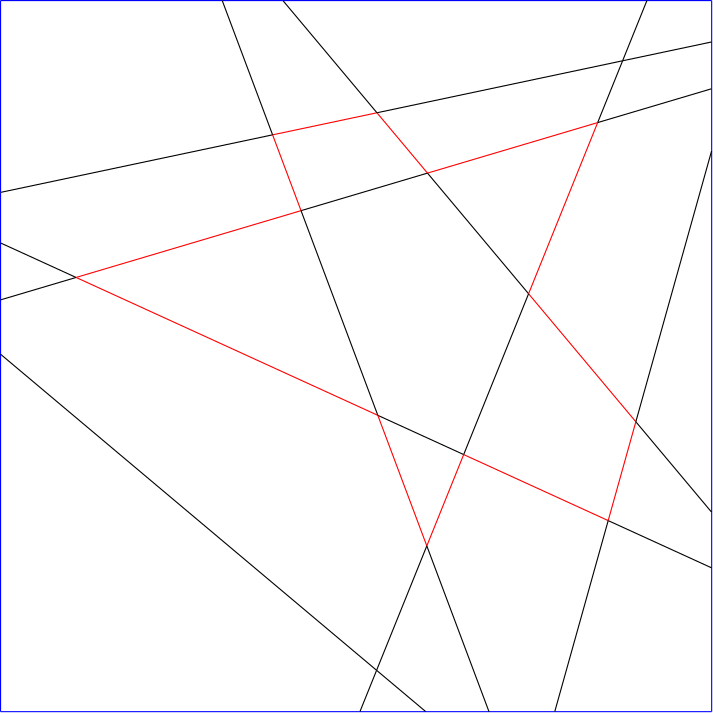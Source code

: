<?xml version="1.0"?>
<!DOCTYPE ipe SYSTEM "ipe.dtd">
<ipe version="70206" creator="Ipe 7.2.7">
<info created="D:20200620105245" modified="D:20200620112724"/>
<ipestyle name="basic">
<symbol name="arrow/arc(spx)">
<path stroke="sym-stroke" fill="sym-stroke" pen="sym-pen">
0 0 m
-1 0.333 l
-1 -0.333 l
h
</path>
</symbol>
<symbol name="arrow/farc(spx)">
<path stroke="sym-stroke" fill="white" pen="sym-pen">
0 0 m
-1 0.333 l
-1 -0.333 l
h
</path>
</symbol>
<symbol name="arrow/ptarc(spx)">
<path stroke="sym-stroke" fill="sym-stroke" pen="sym-pen">
0 0 m
-1 0.333 l
-0.8 0 l
-1 -0.333 l
h
</path>
</symbol>
<symbol name="arrow/fptarc(spx)">
<path stroke="sym-stroke" fill="white" pen="sym-pen">
0 0 m
-1 0.333 l
-0.8 0 l
-1 -0.333 l
h
</path>
</symbol>
<symbol name="mark/circle(sx)" transformations="translations">
<path fill="sym-stroke">
0.6 0 0 0.6 0 0 e
0.4 0 0 0.4 0 0 e
</path>
</symbol>
<symbol name="mark/disk(sx)" transformations="translations">
<path fill="sym-stroke">
0.6 0 0 0.6 0 0 e
</path>
</symbol>
<symbol name="mark/fdisk(sfx)" transformations="translations">
<group>
<path fill="sym-fill">
0.5 0 0 0.5 0 0 e
</path>
<path fill="sym-stroke" fillrule="eofill">
0.6 0 0 0.6 0 0 e
0.4 0 0 0.4 0 0 e
</path>
</group>
</symbol>
<symbol name="mark/box(sx)" transformations="translations">
<path fill="sym-stroke" fillrule="eofill">
-0.6 -0.6 m
0.6 -0.6 l
0.6 0.6 l
-0.6 0.6 l
h
-0.4 -0.4 m
0.4 -0.4 l
0.4 0.4 l
-0.4 0.4 l
h
</path>
</symbol>
<symbol name="mark/square(sx)" transformations="translations">
<path fill="sym-stroke">
-0.6 -0.6 m
0.6 -0.6 l
0.6 0.6 l
-0.6 0.6 l
h
</path>
</symbol>
<symbol name="mark/fsquare(sfx)" transformations="translations">
<group>
<path fill="sym-fill">
-0.5 -0.5 m
0.5 -0.5 l
0.5 0.5 l
-0.5 0.5 l
h
</path>
<path fill="sym-stroke" fillrule="eofill">
-0.6 -0.6 m
0.6 -0.6 l
0.6 0.6 l
-0.6 0.6 l
h
-0.4 -0.4 m
0.4 -0.4 l
0.4 0.4 l
-0.4 0.4 l
h
</path>
</group>
</symbol>
<symbol name="mark/cross(sx)" transformations="translations">
<group>
<path fill="sym-stroke">
-0.43 -0.57 m
0.57 0.43 l
0.43 0.57 l
-0.57 -0.43 l
h
</path>
<path fill="sym-stroke">
-0.43 0.57 m
0.57 -0.43 l
0.43 -0.57 l
-0.57 0.43 l
h
</path>
</group>
</symbol>
<symbol name="arrow/fnormal(spx)">
<path stroke="sym-stroke" fill="white" pen="sym-pen">
0 0 m
-1 0.333 l
-1 -0.333 l
h
</path>
</symbol>
<symbol name="arrow/pointed(spx)">
<path stroke="sym-stroke" fill="sym-stroke" pen="sym-pen">
0 0 m
-1 0.333 l
-0.8 0 l
-1 -0.333 l
h
</path>
</symbol>
<symbol name="arrow/fpointed(spx)">
<path stroke="sym-stroke" fill="white" pen="sym-pen">
0 0 m
-1 0.333 l
-0.8 0 l
-1 -0.333 l
h
</path>
</symbol>
<symbol name="arrow/linear(spx)">
<path stroke="sym-stroke" pen="sym-pen">
-1 0.333 m
0 0 l
-1 -0.333 l
</path>
</symbol>
<symbol name="arrow/fdouble(spx)">
<path stroke="sym-stroke" fill="white" pen="sym-pen">
0 0 m
-1 0.333 l
-1 -0.333 l
h
-1 0 m
-2 0.333 l
-2 -0.333 l
h
</path>
</symbol>
<symbol name="arrow/double(spx)">
<path stroke="sym-stroke" fill="sym-stroke" pen="sym-pen">
0 0 m
-1 0.333 l
-1 -0.333 l
h
-1 0 m
-2 0.333 l
-2 -0.333 l
h
</path>
</symbol>
<pen name="heavier" value="0.8"/>
<pen name="fat" value="1.2"/>
<pen name="ultrafat" value="2"/>
<symbolsize name="large" value="5"/>
<symbolsize name="small" value="2"/>
<symbolsize name="tiny" value="1.1"/>
<arrowsize name="large" value="10"/>
<arrowsize name="small" value="5"/>
<arrowsize name="tiny" value="3"/>
<color name="red" value="1 0 0"/>
<color name="green" value="0 1 0"/>
<color name="blue" value="0 0 1"/>
<color name="yellow" value="1 1 0"/>
<color name="orange" value="1 0.647 0"/>
<color name="gold" value="1 0.843 0"/>
<color name="purple" value="0.627 0.125 0.941"/>
<color name="gray" value="0.745"/>
<color name="brown" value="0.647 0.165 0.165"/>
<color name="navy" value="0 0 0.502"/>
<color name="pink" value="1 0.753 0.796"/>
<color name="seagreen" value="0.18 0.545 0.341"/>
<color name="turquoise" value="0.251 0.878 0.816"/>
<color name="violet" value="0.933 0.51 0.933"/>
<color name="darkblue" value="0 0 0.545"/>
<color name="darkcyan" value="0 0.545 0.545"/>
<color name="darkgray" value="0.663"/>
<color name="darkgreen" value="0 0.392 0"/>
<color name="darkmagenta" value="0.545 0 0.545"/>
<color name="darkorange" value="1 0.549 0"/>
<color name="darkred" value="0.545 0 0"/>
<color name="lightblue" value="0.678 0.847 0.902"/>
<color name="lightcyan" value="0.878 1 1"/>
<color name="lightgray" value="0.827"/>
<color name="lightgreen" value="0.565 0.933 0.565"/>
<color name="lightyellow" value="1 1 0.878"/>
<dashstyle name="dashed" value="[4] 0"/>
<dashstyle name="dotted" value="[1 3] 0"/>
<dashstyle name="dash dotted" value="[4 2 1 2] 0"/>
<dashstyle name="dash dot dotted" value="[4 2 1 2 1 2] 0"/>
<textsize name="large" value="\large"/>
<textsize name="Large" value="\Large"/>
<textsize name="LARGE" value="\LARGE"/>
<textsize name="huge" value="\huge"/>
<textsize name="Huge" value="\Huge"/>
<textsize name="small" value="\small"/>
<textsize name="footnote" value="\footnotesize"/>
<textsize name="tiny" value="\tiny"/>
<textstyle name="center" begin="\begin{center}" end="\end{center}"/>
<textstyle name="itemize" begin="\begin{itemize}" end="\end{itemize}"/>
<textstyle name="item" begin="\begin{itemize}\item{}" end="\end{itemize}"/>
<gridsize name="4 pts" value="4"/>
<gridsize name="8 pts (~3 mm)" value="8"/>
<gridsize name="16 pts (~6 mm)" value="16"/>
<gridsize name="32 pts (~12 mm)" value="32"/>
<gridsize name="10 pts (~3.5 mm)" value="10"/>
<gridsize name="20 pts (~7 mm)" value="20"/>
<gridsize name="14 pts (~5 mm)" value="14"/>
<gridsize name="28 pts (~10 mm)" value="28"/>
<gridsize name="56 pts (~20 mm)" value="56"/>
<anglesize name="90 deg" value="90"/>
<anglesize name="60 deg" value="60"/>
<anglesize name="45 deg" value="45"/>
<anglesize name="30 deg" value="30"/>
<anglesize name="22.5 deg" value="22.5"/>
<tiling name="falling" angle="-60" step="4" width="1"/>
<tiling name="rising" angle="30" step="4" width="1"/>
</ipestyle>
<page>
<layer name="alpha"/>
<layer name="beta"/>
<view layers="alpha beta" active="beta"/>
<path layer="beta" stroke="blue">
-128 128 m
-48.2005 128 l
</path>
<path stroke="blue">
-48.2005 128 m
-26.3526 128 l
</path>
<path stroke="blue">
-26.3526 128 m
104.69 128 l
</path>
<path stroke="blue">
104.69 128 m
128 128 l
</path>
<path stroke="blue">
128 128 m
128 113.105 l
</path>
<path stroke="blue">
128 113.105 m
128 96.264 l
</path>
<path stroke="blue">
128 96.264 m
128 73.9608 l
</path>
<path stroke="blue">
128 73.9608 m
128 -56.2167 l
</path>
<path stroke="blue">
128 -56.2167 m
128 -76.244 l
</path>
<path stroke="blue">
128 -76.244 m
128 -128 l
</path>
<path stroke="blue">
128 -128 m
71.5081 -128 l
</path>
<path stroke="blue">
71.5081 -128 m
47.8395 -128 l
</path>
<path stroke="blue">
47.8395 -128 m
25.0812 -128 l
</path>
<path stroke="blue">
25.0812 -128 m
1.36705 -128 l
</path>
<path stroke="blue">
1.36705 -128 m
-128 -128 l
</path>
<path stroke="blue">
-128 -128 m
-128 0.67909 l
</path>
<path stroke="blue">
-128 0.67909 m
-128 20.2512 l
</path>
<path stroke="blue">
-128 20.2512 m
-128 40.7337 l
</path>
<path stroke="blue">
-128 40.7337 m
-128 58.9404 l
</path>
<path stroke="blue">
-128 58.9404 m
-128 128 l
</path>
<path stroke="black">
-128 58.9404 m
-30.066 79.6613 l
</path>
<path stroke="red">
-30.066 79.6613 m
7.49149 87.6078 l
</path>
<path stroke="black">
7.49149 87.6078 m
95.9405 106.322 l
</path>
<path stroke="black">
95.9405 106.322 m
128 113.105 l
</path>
<path stroke="black">
-128 20.2512 m
-100.83 28.3186 l
</path>
<path stroke="red">
-100.83 28.3186 m
-19.8276 52.3703 l
</path>
<path stroke="black">
-19.8276 52.3703 m
25.6918 65.8861 l
</path>
<path stroke="red">
25.6918 65.8861 m
86.9631 84.0791 l
</path>
<path stroke="black">
86.9631 84.0791 m
128 96.264 l
</path>
<path stroke="black">
-128 0.67909 m
7.37413 -113.115 l
</path>
<path stroke="black">
7.37413 -113.115 m
25.0812 -128 l
</path>
<path stroke="black">
-128 40.7337 m
-100.83 28.3186 l
</path>
<path stroke="red">
-100.83 28.3186 m
7.82119 -21.329 l
</path>
<path stroke="black">
7.82119 -21.329 m
38.7212 -35.4486 l
</path>
<path stroke="red">
38.7212 -35.4486 m
90.7467 -59.2213 l
</path>
<path stroke="black">
90.7467 -59.2213 m
128 -76.244 l
</path>
<path stroke="black">
-48.2005 128 m
-30.066 79.6613 l
</path>
<path stroke="red">
-30.066 79.6613 m
-19.8276 52.3703 l
</path>
<path stroke="black">
-19.8276 52.3703 m
7.82119 -21.329 l
</path>
<path stroke="red">
7.82119 -21.329 m
25.4521 -68.3251 l
</path>
<path stroke="black">
25.4521 -68.3251 m
47.8395 -128 l
</path>
<path stroke="black">
-26.3526 128 m
7.49149 87.6078 l
</path>
<path stroke="red">
7.49149 87.6078 m
25.6918 65.8861 l
</path>
<path stroke="black">
25.6918 65.8861 m
62.0883 22.4476 l
</path>
<path stroke="red">
62.0883 22.4476 m
100.701 -23.6355 l
</path>
<path stroke="black">
100.701 -23.6355 m
128 -56.2167 l
</path>
<path stroke="black">
104.69 128 m
95.9405 106.322 l
</path>
<path stroke="black">
95.9405 106.322 m
86.9631 84.0791 l
</path>
<path stroke="red">
86.9631 84.0791 m
62.0883 22.4476 l
</path>
<path stroke="black">
62.0883 22.4476 m
38.7212 -35.4486 l
</path>
<path stroke="red">
38.7212 -35.4486 m
25.4521 -68.3251 l
</path>
<path stroke="black">
25.4521 -68.3251 m
7.37413 -113.115 l
</path>
<path stroke="black">
7.37413 -113.115 m
1.36705 -128 l
</path>
<path stroke="black">
128 73.9608 m
100.701 -23.6355 l
</path>
<path stroke="red">
100.701 -23.6355 m
90.7467 -59.2213 l
</path>
<path stroke="black">
90.7467 -59.2213 m
71.5081 -128 l
</path>
</page>
</ipe>
